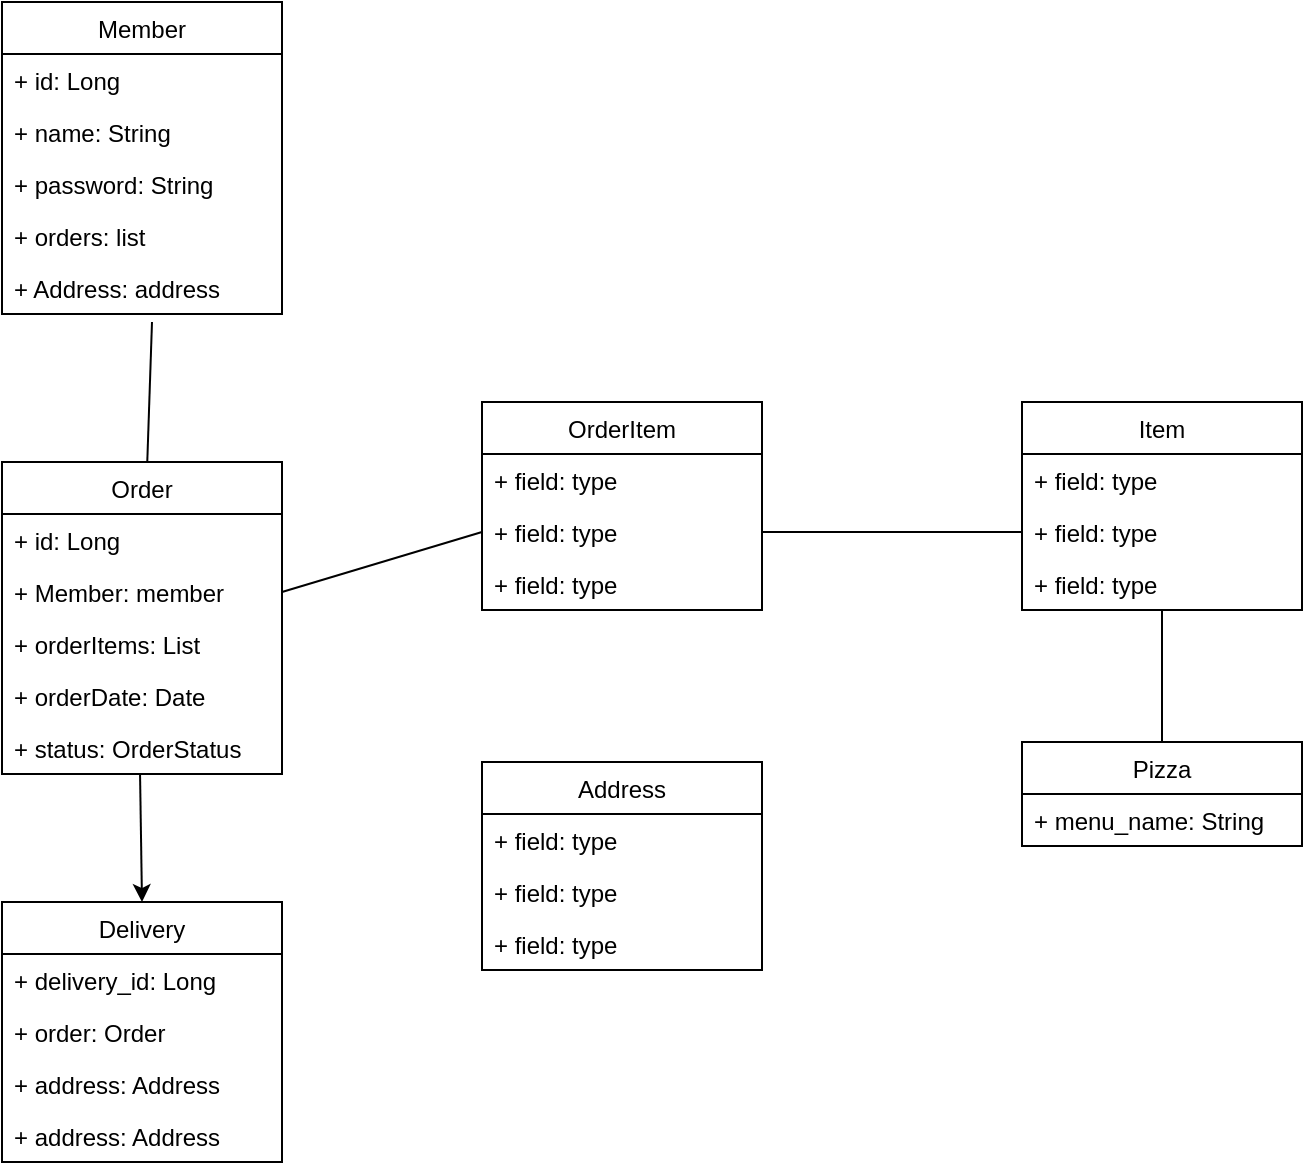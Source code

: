 <mxfile version="13.4.6" type="device"><diagram id="C5RBs43oDa-KdzZeNtuy" name="Page-1"><mxGraphModel dx="650" dy="378" grid="1" gridSize="10" guides="1" tooltips="1" connect="1" arrows="1" fold="1" page="1" pageScale="1" pageWidth="827" pageHeight="1169" math="0" shadow="0"><root><mxCell id="WIyWlLk6GJQsqaUBKTNV-0"/><mxCell id="WIyWlLk6GJQsqaUBKTNV-1" parent="WIyWlLk6GJQsqaUBKTNV-0"/><mxCell id="oo5xulyBE7Re6fcbImeI-32" value="" style="endArrow=none;html=1;" edge="1" parent="WIyWlLk6GJQsqaUBKTNV-1" source="oo5xulyBE7Re6fcbImeI-4"><mxGeometry width="50" height="50" relative="1" as="geometry"><mxPoint x="370" y="610" as="sourcePoint"/><mxPoint x="145" y="450" as="targetPoint"/></mxGeometry></mxCell><mxCell id="oo5xulyBE7Re6fcbImeI-34" value="" style="endArrow=none;html=1;entryX=0;entryY=0.5;entryDx=0;entryDy=0;exitX=1;exitY=0.5;exitDx=0;exitDy=0;" edge="1" parent="WIyWlLk6GJQsqaUBKTNV-1" source="oo5xulyBE7Re6fcbImeI-6" target="oo5xulyBE7Re6fcbImeI-18"><mxGeometry width="50" height="50" relative="1" as="geometry"><mxPoint x="162.311" y="510" as="sourcePoint"/><mxPoint x="165.04" y="448.602" as="targetPoint"/></mxGeometry></mxCell><mxCell id="oo5xulyBE7Re6fcbImeI-35" value="" style="endArrow=none;html=1;entryX=0;entryY=0.5;entryDx=0;entryDy=0;exitX=1;exitY=0.5;exitDx=0;exitDy=0;" edge="1" parent="WIyWlLk6GJQsqaUBKTNV-1" source="oo5xulyBE7Re6fcbImeI-18" target="oo5xulyBE7Re6fcbImeI-22"><mxGeometry width="50" height="50" relative="1" as="geometry"><mxPoint x="220" y="565" as="sourcePoint"/><mxPoint x="320" y="565" as="targetPoint"/></mxGeometry></mxCell><mxCell id="oo5xulyBE7Re6fcbImeI-36" value="" style="endArrow=none;html=1;entryX=0.5;entryY=0;entryDx=0;entryDy=0;" edge="1" parent="WIyWlLk6GJQsqaUBKTNV-1" source="oo5xulyBE7Re6fcbImeI-23" target="oo5xulyBE7Re6fcbImeI-28"><mxGeometry width="50" height="50" relative="1" as="geometry"><mxPoint x="460" y="565" as="sourcePoint"/><mxPoint x="590" y="565" as="targetPoint"/></mxGeometry></mxCell><mxCell id="oo5xulyBE7Re6fcbImeI-42" value="" style="endArrow=classic;html=1;exitX=0.493;exitY=0.997;exitDx=0;exitDy=0;exitPerimeter=0;entryX=0.5;entryY=0;entryDx=0;entryDy=0;" edge="1" parent="WIyWlLk6GJQsqaUBKTNV-1" source="oo5xulyBE7Re6fcbImeI-40" target="oo5xulyBE7Re6fcbImeI-8"><mxGeometry width="50" height="50" relative="1" as="geometry"><mxPoint x="138.46" y="704.834" as="sourcePoint"/><mxPoint x="330" y="690" as="targetPoint"/></mxGeometry></mxCell><mxCell id="oo5xulyBE7Re6fcbImeI-0" value="Member" style="swimlane;fontStyle=0;childLayout=stackLayout;horizontal=1;startSize=26;fillColor=none;horizontalStack=0;resizeParent=1;resizeParentMax=0;resizeLast=0;collapsible=1;marginBottom=0;" vertex="1" parent="WIyWlLk6GJQsqaUBKTNV-1"><mxGeometry x="70" y="290" width="140" height="156" as="geometry"/></mxCell><mxCell id="oo5xulyBE7Re6fcbImeI-1" value="+ id: Long" style="text;strokeColor=none;fillColor=none;align=left;verticalAlign=top;spacingLeft=4;spacingRight=4;overflow=hidden;rotatable=0;points=[[0,0.5],[1,0.5]];portConstraint=eastwest;" vertex="1" parent="oo5xulyBE7Re6fcbImeI-0"><mxGeometry y="26" width="140" height="26" as="geometry"/></mxCell><mxCell id="oo5xulyBE7Re6fcbImeI-2" value="+ name: String" style="text;strokeColor=none;fillColor=none;align=left;verticalAlign=top;spacingLeft=4;spacingRight=4;overflow=hidden;rotatable=0;points=[[0,0.5],[1,0.5]];portConstraint=eastwest;" vertex="1" parent="oo5xulyBE7Re6fcbImeI-0"><mxGeometry y="52" width="140" height="26" as="geometry"/></mxCell><mxCell id="oo5xulyBE7Re6fcbImeI-3" value="+ password: String" style="text;strokeColor=none;fillColor=none;align=left;verticalAlign=top;spacingLeft=4;spacingRight=4;overflow=hidden;rotatable=0;points=[[0,0.5],[1,0.5]];portConstraint=eastwest;" vertex="1" parent="oo5xulyBE7Re6fcbImeI-0"><mxGeometry y="78" width="140" height="26" as="geometry"/></mxCell><mxCell id="oo5xulyBE7Re6fcbImeI-37" value="+ orders: list" style="text;strokeColor=none;fillColor=none;align=left;verticalAlign=top;spacingLeft=4;spacingRight=4;overflow=hidden;rotatable=0;points=[[0,0.5],[1,0.5]];portConstraint=eastwest;" vertex="1" parent="oo5xulyBE7Re6fcbImeI-0"><mxGeometry y="104" width="140" height="26" as="geometry"/></mxCell><mxCell id="oo5xulyBE7Re6fcbImeI-38" value="+ Address: address" style="text;strokeColor=none;fillColor=none;align=left;verticalAlign=top;spacingLeft=4;spacingRight=4;overflow=hidden;rotatable=0;points=[[0,0.5],[1,0.5]];portConstraint=eastwest;" vertex="1" parent="oo5xulyBE7Re6fcbImeI-0"><mxGeometry y="130" width="140" height="26" as="geometry"/></mxCell><mxCell id="oo5xulyBE7Re6fcbImeI-20" value="Item" style="swimlane;fontStyle=0;childLayout=stackLayout;horizontal=1;startSize=26;fillColor=none;horizontalStack=0;resizeParent=1;resizeParentMax=0;resizeLast=0;collapsible=1;marginBottom=0;" vertex="1" parent="WIyWlLk6GJQsqaUBKTNV-1"><mxGeometry x="580" y="490" width="140" height="104" as="geometry"/></mxCell><mxCell id="oo5xulyBE7Re6fcbImeI-21" value="+ field: type" style="text;strokeColor=none;fillColor=none;align=left;verticalAlign=top;spacingLeft=4;spacingRight=4;overflow=hidden;rotatable=0;points=[[0,0.5],[1,0.5]];portConstraint=eastwest;" vertex="1" parent="oo5xulyBE7Re6fcbImeI-20"><mxGeometry y="26" width="140" height="26" as="geometry"/></mxCell><mxCell id="oo5xulyBE7Re6fcbImeI-22" value="+ field: type" style="text;strokeColor=none;fillColor=none;align=left;verticalAlign=top;spacingLeft=4;spacingRight=4;overflow=hidden;rotatable=0;points=[[0,0.5],[1,0.5]];portConstraint=eastwest;" vertex="1" parent="oo5xulyBE7Re6fcbImeI-20"><mxGeometry y="52" width="140" height="26" as="geometry"/></mxCell><mxCell id="oo5xulyBE7Re6fcbImeI-23" value="+ field: type" style="text;strokeColor=none;fillColor=none;align=left;verticalAlign=top;spacingLeft=4;spacingRight=4;overflow=hidden;rotatable=0;points=[[0,0.5],[1,0.5]];portConstraint=eastwest;" vertex="1" parent="oo5xulyBE7Re6fcbImeI-20"><mxGeometry y="78" width="140" height="26" as="geometry"/></mxCell><mxCell id="oo5xulyBE7Re6fcbImeI-28" value="Pizza" style="swimlane;fontStyle=0;childLayout=stackLayout;horizontal=1;startSize=26;fillColor=none;horizontalStack=0;resizeParent=1;resizeParentMax=0;resizeLast=0;collapsible=1;marginBottom=0;" vertex="1" parent="WIyWlLk6GJQsqaUBKTNV-1"><mxGeometry x="580" y="660" width="140" height="52" as="geometry"/></mxCell><mxCell id="oo5xulyBE7Re6fcbImeI-29" value="+ menu_name: String" style="text;strokeColor=none;fillColor=none;align=left;verticalAlign=top;spacingLeft=4;spacingRight=4;overflow=hidden;rotatable=0;points=[[0,0.5],[1,0.5]];portConstraint=eastwest;" vertex="1" parent="oo5xulyBE7Re6fcbImeI-28"><mxGeometry y="26" width="140" height="26" as="geometry"/></mxCell><mxCell id="oo5xulyBE7Re6fcbImeI-16" value="OrderItem" style="swimlane;fontStyle=0;childLayout=stackLayout;horizontal=1;startSize=26;fillColor=none;horizontalStack=0;resizeParent=1;resizeParentMax=0;resizeLast=0;collapsible=1;marginBottom=0;" vertex="1" parent="WIyWlLk6GJQsqaUBKTNV-1"><mxGeometry x="310" y="490" width="140" height="104" as="geometry"/></mxCell><mxCell id="oo5xulyBE7Re6fcbImeI-17" value="+ field: type" style="text;strokeColor=none;fillColor=none;align=left;verticalAlign=top;spacingLeft=4;spacingRight=4;overflow=hidden;rotatable=0;points=[[0,0.5],[1,0.5]];portConstraint=eastwest;" vertex="1" parent="oo5xulyBE7Re6fcbImeI-16"><mxGeometry y="26" width="140" height="26" as="geometry"/></mxCell><mxCell id="oo5xulyBE7Re6fcbImeI-18" value="+ field: type" style="text;strokeColor=none;fillColor=none;align=left;verticalAlign=top;spacingLeft=4;spacingRight=4;overflow=hidden;rotatable=0;points=[[0,0.5],[1,0.5]];portConstraint=eastwest;" vertex="1" parent="oo5xulyBE7Re6fcbImeI-16"><mxGeometry y="52" width="140" height="26" as="geometry"/></mxCell><mxCell id="oo5xulyBE7Re6fcbImeI-19" value="+ field: type" style="text;strokeColor=none;fillColor=none;align=left;verticalAlign=top;spacingLeft=4;spacingRight=4;overflow=hidden;rotatable=0;points=[[0,0.5],[1,0.5]];portConstraint=eastwest;" vertex="1" parent="oo5xulyBE7Re6fcbImeI-16"><mxGeometry y="78" width="140" height="26" as="geometry"/></mxCell><mxCell id="oo5xulyBE7Re6fcbImeI-24" value="Address" style="swimlane;fontStyle=0;childLayout=stackLayout;horizontal=1;startSize=26;fillColor=none;horizontalStack=0;resizeParent=1;resizeParentMax=0;resizeLast=0;collapsible=1;marginBottom=0;" vertex="1" parent="WIyWlLk6GJQsqaUBKTNV-1"><mxGeometry x="310" y="670" width="140" height="104" as="geometry"/></mxCell><mxCell id="oo5xulyBE7Re6fcbImeI-25" value="+ field: type" style="text;strokeColor=none;fillColor=none;align=left;verticalAlign=top;spacingLeft=4;spacingRight=4;overflow=hidden;rotatable=0;points=[[0,0.5],[1,0.5]];portConstraint=eastwest;" vertex="1" parent="oo5xulyBE7Re6fcbImeI-24"><mxGeometry y="26" width="140" height="26" as="geometry"/></mxCell><mxCell id="oo5xulyBE7Re6fcbImeI-26" value="+ field: type" style="text;strokeColor=none;fillColor=none;align=left;verticalAlign=top;spacingLeft=4;spacingRight=4;overflow=hidden;rotatable=0;points=[[0,0.5],[1,0.5]];portConstraint=eastwest;" vertex="1" parent="oo5xulyBE7Re6fcbImeI-24"><mxGeometry y="52" width="140" height="26" as="geometry"/></mxCell><mxCell id="oo5xulyBE7Re6fcbImeI-27" value="+ field: type" style="text;strokeColor=none;fillColor=none;align=left;verticalAlign=top;spacingLeft=4;spacingRight=4;overflow=hidden;rotatable=0;points=[[0,0.5],[1,0.5]];portConstraint=eastwest;" vertex="1" parent="oo5xulyBE7Re6fcbImeI-24"><mxGeometry y="78" width="140" height="26" as="geometry"/></mxCell><mxCell id="oo5xulyBE7Re6fcbImeI-4" value="Order" style="swimlane;fontStyle=0;childLayout=stackLayout;horizontal=1;startSize=26;fillColor=none;horizontalStack=0;resizeParent=1;resizeParentMax=0;resizeLast=0;collapsible=1;marginBottom=0;" vertex="1" parent="WIyWlLk6GJQsqaUBKTNV-1"><mxGeometry x="70" y="520" width="140" height="156" as="geometry"/></mxCell><mxCell id="oo5xulyBE7Re6fcbImeI-5" value="+ id: Long" style="text;strokeColor=none;fillColor=none;align=left;verticalAlign=top;spacingLeft=4;spacingRight=4;overflow=hidden;rotatable=0;points=[[0,0.5],[1,0.5]];portConstraint=eastwest;" vertex="1" parent="oo5xulyBE7Re6fcbImeI-4"><mxGeometry y="26" width="140" height="26" as="geometry"/></mxCell><mxCell id="oo5xulyBE7Re6fcbImeI-6" value="+ Member: member" style="text;strokeColor=none;fillColor=none;align=left;verticalAlign=top;spacingLeft=4;spacingRight=4;overflow=hidden;rotatable=0;points=[[0,0.5],[1,0.5]];portConstraint=eastwest;" vertex="1" parent="oo5xulyBE7Re6fcbImeI-4"><mxGeometry y="52" width="140" height="26" as="geometry"/></mxCell><mxCell id="oo5xulyBE7Re6fcbImeI-7" value="+ orderItems: List" style="text;strokeColor=none;fillColor=none;align=left;verticalAlign=top;spacingLeft=4;spacingRight=4;overflow=hidden;rotatable=0;points=[[0,0.5],[1,0.5]];portConstraint=eastwest;" vertex="1" parent="oo5xulyBE7Re6fcbImeI-4"><mxGeometry y="78" width="140" height="26" as="geometry"/></mxCell><mxCell id="oo5xulyBE7Re6fcbImeI-39" value="+ orderDate: Date" style="text;strokeColor=none;fillColor=none;align=left;verticalAlign=top;spacingLeft=4;spacingRight=4;overflow=hidden;rotatable=0;points=[[0,0.5],[1,0.5]];portConstraint=eastwest;" vertex="1" parent="oo5xulyBE7Re6fcbImeI-4"><mxGeometry y="104" width="140" height="26" as="geometry"/></mxCell><mxCell id="oo5xulyBE7Re6fcbImeI-40" value="+ status: OrderStatus" style="text;strokeColor=none;fillColor=none;align=left;verticalAlign=top;spacingLeft=4;spacingRight=4;overflow=hidden;rotatable=0;points=[[0,0.5],[1,0.5]];portConstraint=eastwest;" vertex="1" parent="oo5xulyBE7Re6fcbImeI-4"><mxGeometry y="130" width="140" height="26" as="geometry"/></mxCell><mxCell id="oo5xulyBE7Re6fcbImeI-8" value="Delivery" style="swimlane;fontStyle=0;childLayout=stackLayout;horizontal=1;startSize=26;fillColor=none;horizontalStack=0;resizeParent=1;resizeParentMax=0;resizeLast=0;collapsible=1;marginBottom=0;" vertex="1" parent="WIyWlLk6GJQsqaUBKTNV-1"><mxGeometry x="70" y="740" width="140" height="130" as="geometry"/></mxCell><mxCell id="oo5xulyBE7Re6fcbImeI-9" value="+ delivery_id: Long" style="text;strokeColor=none;fillColor=none;align=left;verticalAlign=top;spacingLeft=4;spacingRight=4;overflow=hidden;rotatable=0;points=[[0,0.5],[1,0.5]];portConstraint=eastwest;" vertex="1" parent="oo5xulyBE7Re6fcbImeI-8"><mxGeometry y="26" width="140" height="26" as="geometry"/></mxCell><mxCell id="oo5xulyBE7Re6fcbImeI-10" value="+ order: Order" style="text;strokeColor=none;fillColor=none;align=left;verticalAlign=top;spacingLeft=4;spacingRight=4;overflow=hidden;rotatable=0;points=[[0,0.5],[1,0.5]];portConstraint=eastwest;" vertex="1" parent="oo5xulyBE7Re6fcbImeI-8"><mxGeometry y="52" width="140" height="26" as="geometry"/></mxCell><mxCell id="oo5xulyBE7Re6fcbImeI-11" value="+ address: Address" style="text;strokeColor=none;fillColor=none;align=left;verticalAlign=top;spacingLeft=4;spacingRight=4;overflow=hidden;rotatable=0;points=[[0,0.5],[1,0.5]];portConstraint=eastwest;" vertex="1" parent="oo5xulyBE7Re6fcbImeI-8"><mxGeometry y="78" width="140" height="26" as="geometry"/></mxCell><mxCell id="oo5xulyBE7Re6fcbImeI-43" value="+ address: Address" style="text;strokeColor=none;fillColor=none;align=left;verticalAlign=top;spacingLeft=4;spacingRight=4;overflow=hidden;rotatable=0;points=[[0,0.5],[1,0.5]];portConstraint=eastwest;" vertex="1" parent="oo5xulyBE7Re6fcbImeI-8"><mxGeometry y="104" width="140" height="26" as="geometry"/></mxCell></root></mxGraphModel></diagram></mxfile>